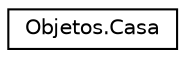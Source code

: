 digraph "Graphical Class Hierarchy"
{
  edge [fontname="Helvetica",fontsize="10",labelfontname="Helvetica",labelfontsize="10"];
  node [fontname="Helvetica",fontsize="10",shape=record];
  rankdir="LR";
  Node1 [label="Objetos.Casa",height=0.2,width=0.4,color="black", fillcolor="white", style="filled",URL="$class_objetos_1_1_casa.html"];
}
